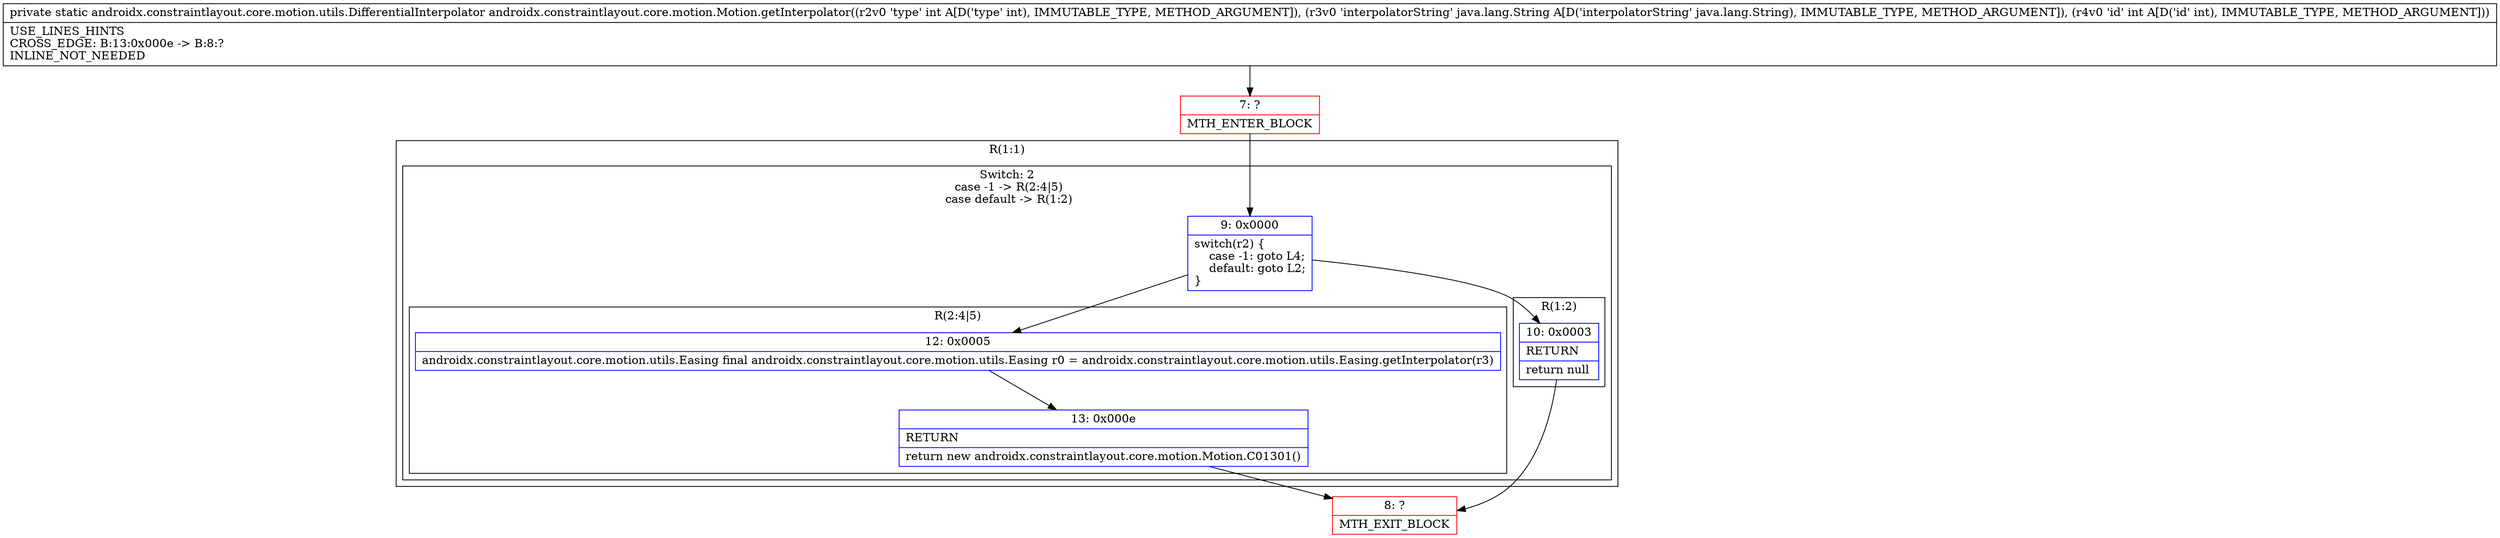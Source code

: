 digraph "CFG forandroidx.constraintlayout.core.motion.Motion.getInterpolator(ILjava\/lang\/String;I)Landroidx\/constraintlayout\/core\/motion\/utils\/DifferentialInterpolator;" {
subgraph cluster_Region_1634446018 {
label = "R(1:1)";
node [shape=record,color=blue];
subgraph cluster_SwitchRegion_588645968 {
label = "Switch: 2
 case -1 -> R(2:4|5)
 case default -> R(1:2)";
node [shape=record,color=blue];
Node_9 [shape=record,label="{9\:\ 0x0000|switch(r2) \{\l    case \-1: goto L4;\l    default: goto L2;\l\}\l}"];
subgraph cluster_Region_551540170 {
label = "R(2:4|5)";
node [shape=record,color=blue];
Node_12 [shape=record,label="{12\:\ 0x0005|androidx.constraintlayout.core.motion.utils.Easing final androidx.constraintlayout.core.motion.utils.Easing r0 = androidx.constraintlayout.core.motion.utils.Easing.getInterpolator(r3)\l}"];
Node_13 [shape=record,label="{13\:\ 0x000e|RETURN\l|return new androidx.constraintlayout.core.motion.Motion.C01301()\l}"];
}
subgraph cluster_Region_789657355 {
label = "R(1:2)";
node [shape=record,color=blue];
Node_10 [shape=record,label="{10\:\ 0x0003|RETURN\l|return null\l}"];
}
}
}
Node_7 [shape=record,color=red,label="{7\:\ ?|MTH_ENTER_BLOCK\l}"];
Node_8 [shape=record,color=red,label="{8\:\ ?|MTH_EXIT_BLOCK\l}"];
MethodNode[shape=record,label="{private static androidx.constraintlayout.core.motion.utils.DifferentialInterpolator androidx.constraintlayout.core.motion.Motion.getInterpolator((r2v0 'type' int A[D('type' int), IMMUTABLE_TYPE, METHOD_ARGUMENT]), (r3v0 'interpolatorString' java.lang.String A[D('interpolatorString' java.lang.String), IMMUTABLE_TYPE, METHOD_ARGUMENT]), (r4v0 'id' int A[D('id' int), IMMUTABLE_TYPE, METHOD_ARGUMENT]))  | USE_LINES_HINTS\lCROSS_EDGE: B:13:0x000e \-\> B:8:?\lINLINE_NOT_NEEDED\l}"];
MethodNode -> Node_7;Node_9 -> Node_10;
Node_9 -> Node_12;
Node_12 -> Node_13;
Node_13 -> Node_8;
Node_10 -> Node_8;
Node_7 -> Node_9;
}

